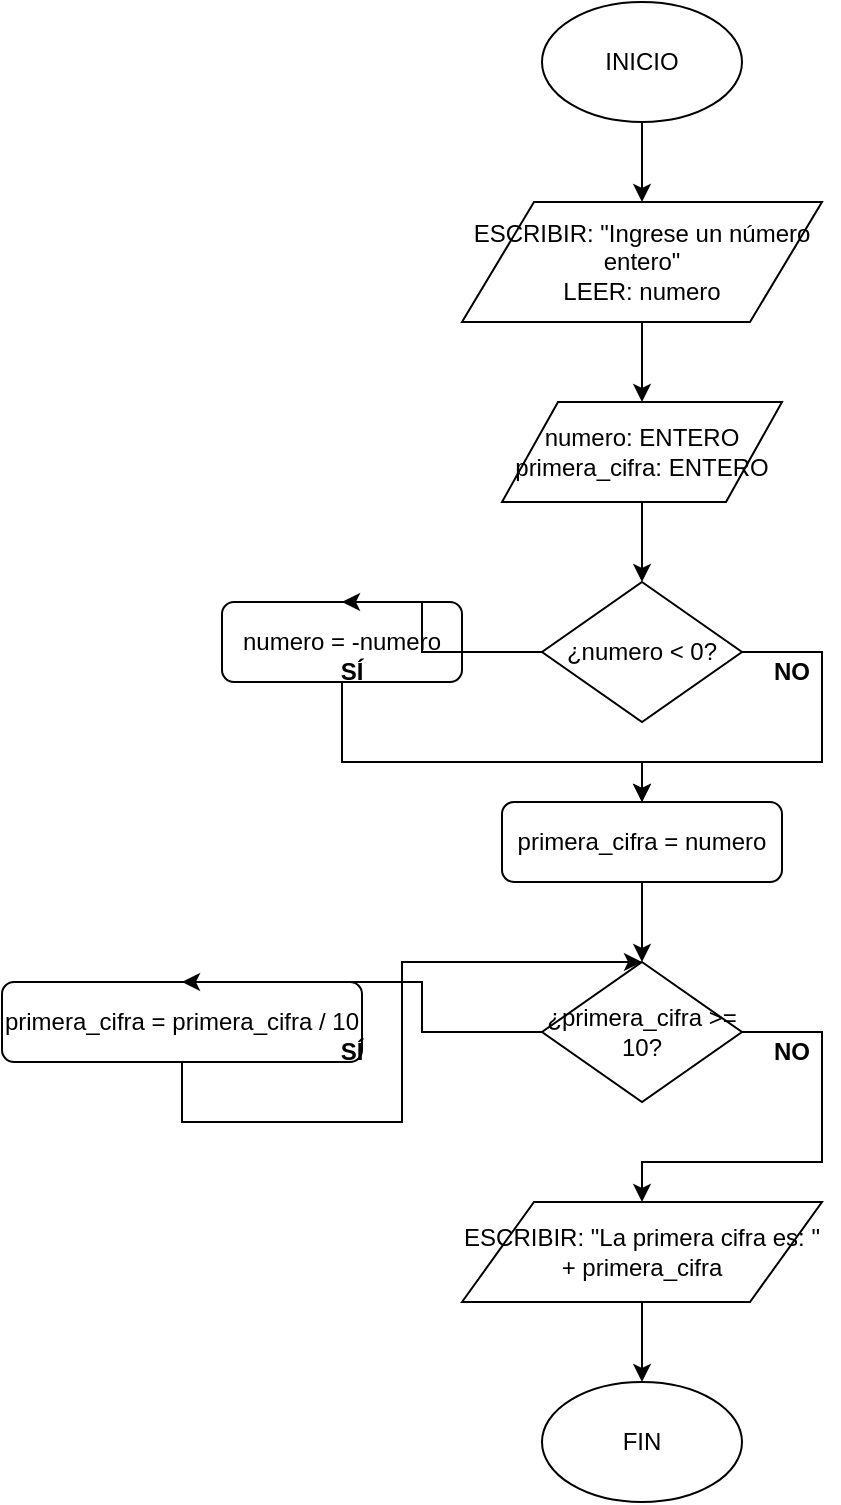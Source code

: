 <mxfile>
    <diagram name="Diagrama de flujo primera cifra corregido" id="0">
        <mxGraphModel dx="599" dy="619" grid="1" gridSize="10" guides="1" tooltips="1" connect="1" arrows="1" fold="1" page="1" pageScale="1" pageWidth="827" pageHeight="1169" math="0" shadow="0">
            <root>
                <mxCell id="0"/>
                <mxCell id="1" parent="0"/>
                <mxCell id="2" value="INICIO" style="ellipse;whiteSpace=wrap;html=1;" parent="1" vertex="1">
                    <mxGeometry x="360" y="20" width="100" height="60" as="geometry"/>
                </mxCell>
                <mxCell id="3" value="ESCRIBIR: &quot;Ingrese un número entero&quot;&lt;br&gt;LEER: numero" style="shape=parallelogram;whiteSpace=wrap;html=1;" parent="1" vertex="1">
                    <mxGeometry x="320" y="120" width="180" height="60" as="geometry"/>
                </mxCell>
                <mxCell id="4" value="numero: ENTERO&lt;br&gt;primera_cifra: ENTERO" style="shape=parallelogram;whiteSpace=wrap;html=1;" parent="1" vertex="1">
                    <mxGeometry x="340" y="220" width="140" height="50" as="geometry"/>
                </mxCell>
                <mxCell id="5" value="¿numero &lt; 0?" style="shape=rhombus;whiteSpace=wrap;html=1;" parent="1" vertex="1">
                    <mxGeometry x="360" y="310" width="100" height="70" as="geometry"/>
                </mxCell>
                <mxCell id="6" value="numero = -numero" style="rounded=1;whiteSpace=wrap;html=1;" parent="1" vertex="1">
                    <mxGeometry x="200" y="320" width="120" height="40" as="geometry"/>
                </mxCell>
                <mxCell id="7" value="primera_cifra = numero" style="rounded=1;whiteSpace=wrap;html=1;" parent="1" vertex="1">
                    <mxGeometry x="340" y="420" width="140" height="40" as="geometry"/>
                </mxCell>
                <mxCell id="8" value="¿primera_cifra &gt;= 10?" style="shape=rhombus;whiteSpace=wrap;html=1;" parent="1" vertex="1">
                    <mxGeometry x="360" y="500" width="100" height="70" as="geometry"/>
                </mxCell>
                 <mxCell id="9" value="primera_cifra = primera_cifra / 10" style="rounded=1;whiteSpace=wrap;html=1;" parent="1" vertex="1">
                     <mxGeometry x="90" y="510" width="180" height="40" as="geometry"/>
                 </mxCell>
                <mxCell id="10" value="ESCRIBIR: &quot;La primera cifra es: &quot; + primera_cifra" style="shape=parallelogram;whiteSpace=wrap;html=1;" parent="1" vertex="1">
                    <mxGeometry x="320" y="620" width="180" height="50" as="geometry"/>
                </mxCell>
                <mxCell id="11" value="FIN" style="ellipse;whiteSpace=wrap;html=1;" parent="1" vertex="1">
                    <mxGeometry x="360" y="710" width="100" height="60" as="geometry"/>
                </mxCell>
                <mxCell id="12" style="edgeStyle=orthogonalEdgeStyle;rounded=0;orthogonalLoop=1;jettySize=auto;html=1;exitX=0.5;exitY=1;exitDx=0;exitDy=0;" parent="1" source="2" target="3" edge="1">
                    <mxGeometry relative="1" as="geometry"/>
                </mxCell>
                <mxCell id="13" style="edgeStyle=orthogonalEdgeStyle;rounded=0;orthogonalLoop=1;jettySize=auto;html=1;exitX=0.5;exitY=1;exitDx=0;exitDy=0;" parent="1" source="3" target="4" edge="1">
                    <mxGeometry relative="1" as="geometry"/>
                </mxCell>
                <mxCell id="14" style="edgeStyle=orthogonalEdgeStyle;rounded=0;orthogonalLoop=1;jettySize=auto;html=1;exitX=0.5;exitY=1;exitDx=0;exitDy=0;" parent="1" source="4" target="5" edge="1">
                    <mxGeometry relative="1" as="geometry"/>
                </mxCell>
                <mxCell id="15" style="edgeStyle=orthogonalEdgeStyle;rounded=0;orthogonalLoop=1;jettySize=auto;html=1;exitX=0;exitY=0.5;exitDx=0;exitDy=0;entryX=0.5;entryY=0;entryDx=0;entryDy=0;" parent="1" source="5" target="6" edge="1">
                    <mxGeometry relative="1" as="geometry">
                        <Array as="points">
                            <mxPoint x="300" y="345"/>
                        </Array>
                    </mxGeometry>
                </mxCell>
                <mxCell id="16" style="edgeStyle=orthogonalEdgeStyle;rounded=0;orthogonalLoop=1;jettySize=auto;html=1;exitX=1;exitY=0.5;exitDx=0;exitDy=0;entryX=0.5;entryY=0;entryDx=0;entryDy=0;" parent="1" source="5" target="7" edge="1">
                    <mxGeometry relative="1" as="geometry">
                        <Array as="points">
                            <mxPoint x="500" y="345"/>
                            <mxPoint x="500" y="400"/>
                        </Array>
                    </mxGeometry>
                </mxCell>
                <mxCell id="17" style="edgeStyle=orthogonalEdgeStyle;rounded=0;orthogonalLoop=1;jettySize=auto;html=1;exitX=0.5;exitY=1;exitDx=0;exitDy=0;entryX=0.5;entryY=0;entryDx=0;entryDy=0;" parent="1" source="6" target="7" edge="1">
                    <mxGeometry relative="1" as="geometry">
                        <Array as="points">
                            <mxPoint x="260" y="380"/>
                            <mxPoint x="260" y="400"/>
                            <mxPoint x="410" y="400"/>
                        </Array>
                    </mxGeometry>
                </mxCell>
                <mxCell id="18" style="edgeStyle=orthogonalEdgeStyle;rounded=0;orthogonalLoop=1;jettySize=auto;html=1;exitX=0.5;exitY=1;exitDx=0;exitDy=0;" parent="1" source="7" target="8" edge="1">
                    <mxGeometry relative="1" as="geometry"/>
                </mxCell>
                <mxCell id="19" style="edgeStyle=orthogonalEdgeStyle;rounded=0;orthogonalLoop=1;jettySize=auto;html=1;exitX=0;exitY=0.5;exitDx=0;exitDy=0;entryX=0.5;entryY=0;entryDx=0;entryDy=0;" parent="1" source="8" target="9" edge="1">
                    <mxGeometry relative="1" as="geometry">
                        <Array as="points">
                            <mxPoint x="300" y="535"/>
                        </Array>
                    </mxGeometry>
                </mxCell>
                <mxCell id="20" style="edgeStyle=orthogonalEdgeStyle;rounded=0;orthogonalLoop=1;jettySize=auto;html=1;exitX=0.5;exitY=1;exitDx=0;exitDy=0;entryX=0.5;entryY=0;entryDx=0;entryDy=0;" parent="1" source="9" target="8" edge="1">
                    <mxGeometry relative="1" as="geometry">
                        <Array as="points">
                            <mxPoint x="290" y="580"/>
                            <mxPoint x="290" y="500"/>
                        </Array>
                    </mxGeometry>
                </mxCell>
                <mxCell id="21" style="edgeStyle=orthogonalEdgeStyle;rounded=0;orthogonalLoop=1;jettySize=auto;html=1;exitX=1;exitY=0.5;exitDx=0;exitDy=0;entryX=0.5;entryY=0;entryDx=0;entryDy=0;" parent="1" source="8" target="10" edge="1">
                    <mxGeometry relative="1" as="geometry">
                        <Array as="points">
                            <mxPoint x="500" y="535"/>
                            <mxPoint x="500" y="600"/>
                        </Array>
                    </mxGeometry>
                </mxCell>
                <mxCell id="22" style="edgeStyle=orthogonalEdgeStyle;rounded=0;orthogonalLoop=1;jettySize=auto;html=1;exitX=0.5;exitY=1;exitDx=0;exitDy=0;" parent="1" source="10" target="11" edge="1">
                    <mxGeometry relative="1" as="geometry"/>
                </mxCell>
                <mxCell id="23" value="SÍ" style="text;html=1;align=center;verticalAlign=middle;whiteSpace=wrap;rounded=0;fontStyle=1;" parent="1" vertex="1">
                    <mxGeometry x="250" y="345" width="30" height="20" as="geometry"/>
                </mxCell>
                <mxCell id="24" value="NO" style="text;html=1;align=center;verticalAlign=middle;whiteSpace=wrap;rounded=0;fontStyle=1;" parent="1" vertex="1">
                    <mxGeometry x="470" y="345" width="30" height="20" as="geometry"/>
                </mxCell>
                <mxCell id="25" value="SÍ" style="text;html=1;align=center;verticalAlign=middle;whiteSpace=wrap;rounded=0;fontStyle=1;" parent="1" vertex="1">
                    <mxGeometry x="250" y="535" width="30" height="20" as="geometry"/>
                </mxCell>
                <mxCell id="26" value="NO" style="text;html=1;align=center;verticalAlign=middle;whiteSpace=wrap;rounded=0;fontStyle=1;" parent="1" vertex="1">
                    <mxGeometry x="470" y="535" width="30" height="20" as="geometry"/>
                </mxCell>
            </root>
        </mxGraphModel>
    </diagram>
</mxfile>